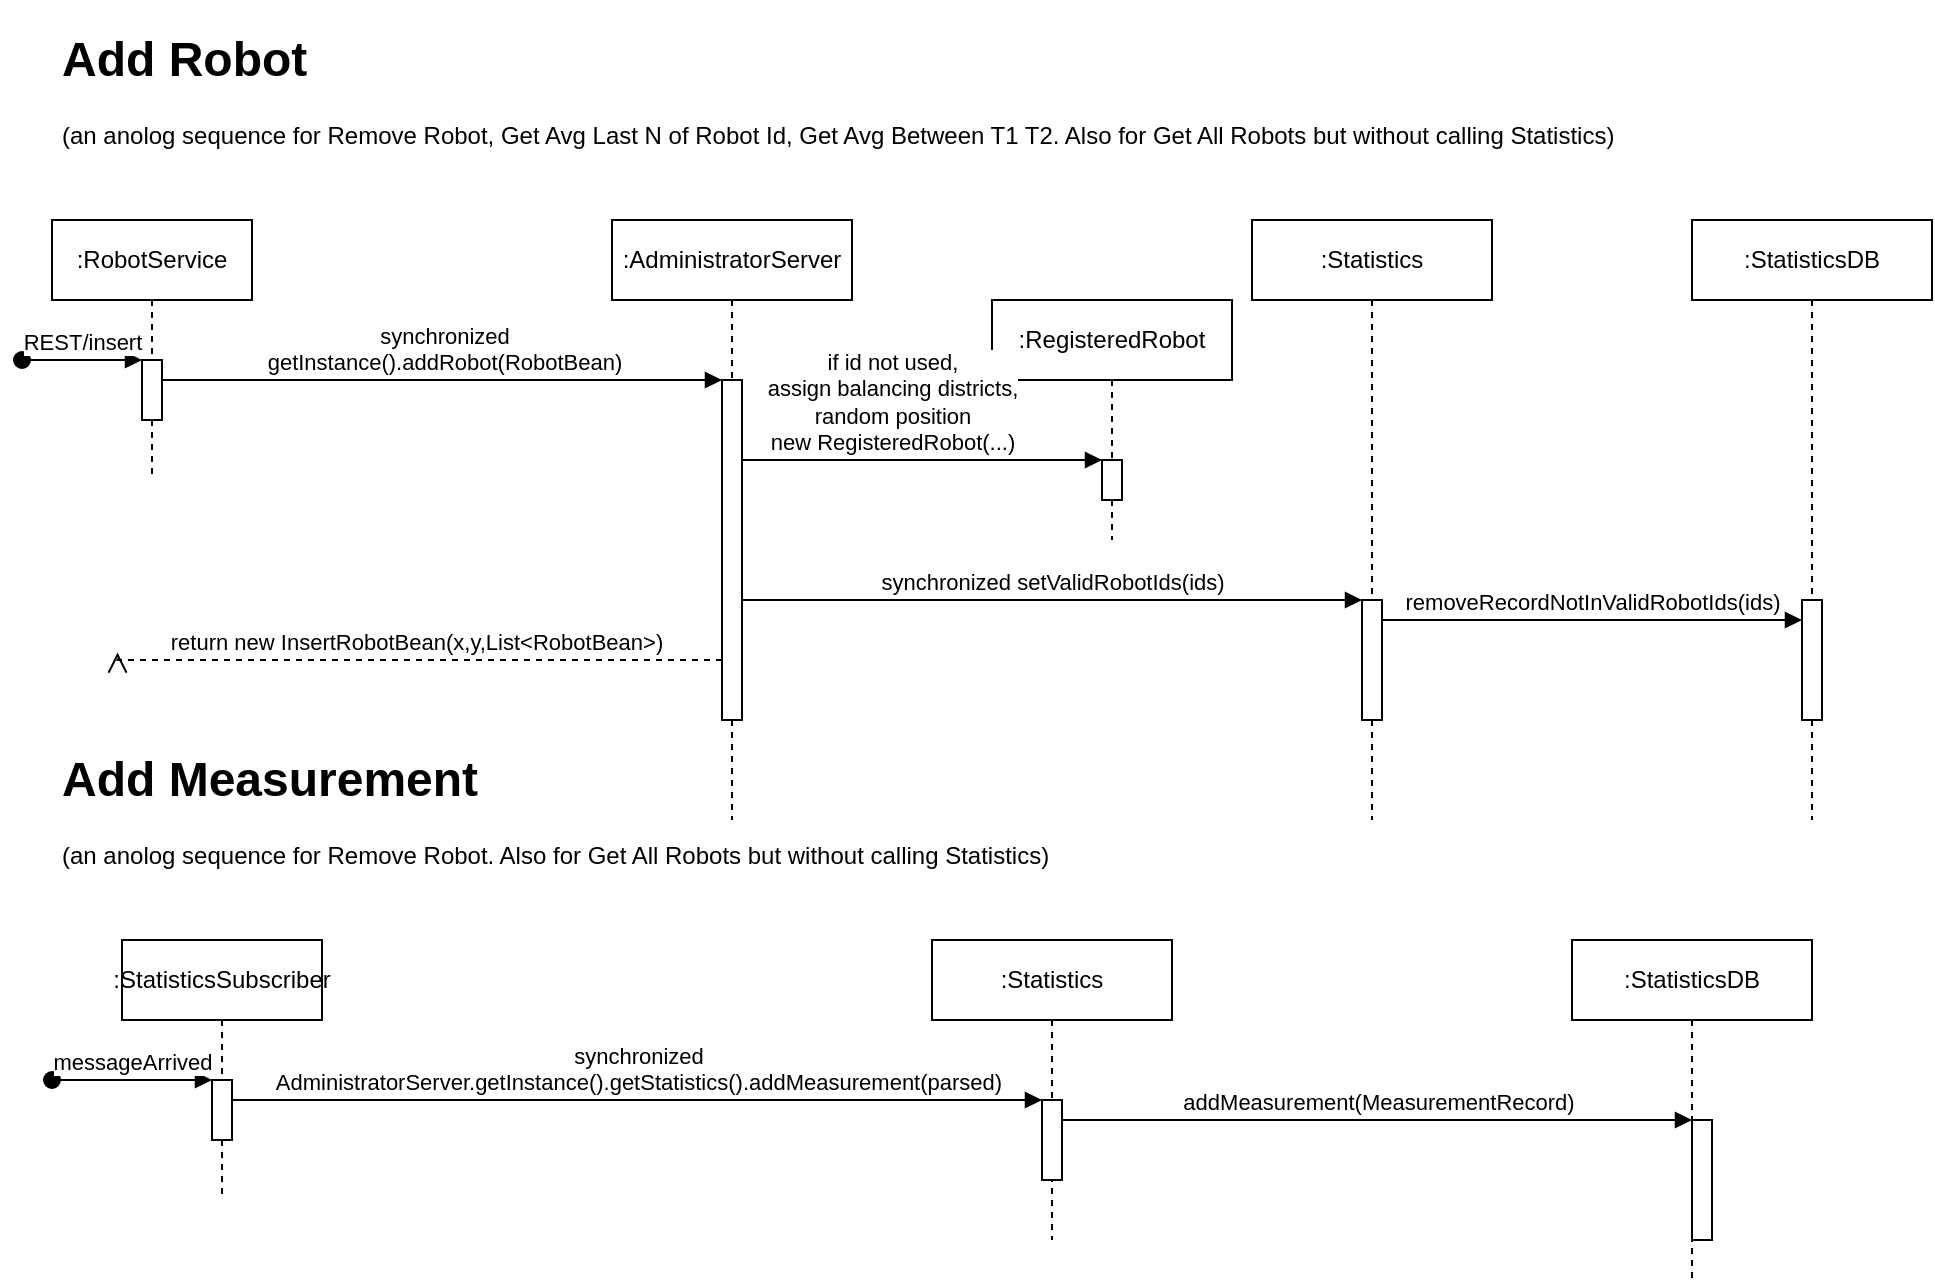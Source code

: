 <mxfile version="21.3.0" type="device">
  <diagram name="Page-1" id="2YBvvXClWsGukQMizWep">
    <mxGraphModel dx="1590" dy="977" grid="1" gridSize="10" guides="1" tooltips="1" connect="1" arrows="1" fold="1" page="1" pageScale="1" pageWidth="850" pageHeight="1100" math="0" shadow="0">
      <root>
        <mxCell id="0" />
        <mxCell id="1" parent="0" />
        <mxCell id="aM9ryv3xv72pqoxQDRHE-1" value=":RobotService" style="shape=umlLifeline;perimeter=lifelinePerimeter;whiteSpace=wrap;html=1;container=0;dropTarget=0;collapsible=0;recursiveResize=0;outlineConnect=0;portConstraint=eastwest;newEdgeStyle={&quot;edgeStyle&quot;:&quot;elbowEdgeStyle&quot;,&quot;elbow&quot;:&quot;vertical&quot;,&quot;curved&quot;:0,&quot;rounded&quot;:0};" parent="1" vertex="1">
          <mxGeometry x="40" y="120" width="100" height="130" as="geometry" />
        </mxCell>
        <mxCell id="aM9ryv3xv72pqoxQDRHE-2" value="" style="html=1;points=[];perimeter=orthogonalPerimeter;outlineConnect=0;targetShapes=umlLifeline;portConstraint=eastwest;newEdgeStyle={&quot;edgeStyle&quot;:&quot;elbowEdgeStyle&quot;,&quot;elbow&quot;:&quot;vertical&quot;,&quot;curved&quot;:0,&quot;rounded&quot;:0};" parent="aM9ryv3xv72pqoxQDRHE-1" vertex="1">
          <mxGeometry x="45" y="70" width="10" height="30" as="geometry" />
        </mxCell>
        <mxCell id="aM9ryv3xv72pqoxQDRHE-3" value="REST/insert" style="html=1;verticalAlign=bottom;startArrow=oval;endArrow=block;startSize=8;edgeStyle=elbowEdgeStyle;elbow=vertical;curved=0;rounded=0;" parent="aM9ryv3xv72pqoxQDRHE-1" target="aM9ryv3xv72pqoxQDRHE-2" edge="1">
          <mxGeometry relative="1" as="geometry">
            <mxPoint x="-15" y="70" as="sourcePoint" />
          </mxGeometry>
        </mxCell>
        <mxCell id="aM9ryv3xv72pqoxQDRHE-5" value=":AdministratorServer" style="shape=umlLifeline;perimeter=lifelinePerimeter;whiteSpace=wrap;html=1;container=0;dropTarget=0;collapsible=0;recursiveResize=0;outlineConnect=0;portConstraint=eastwest;newEdgeStyle={&quot;edgeStyle&quot;:&quot;elbowEdgeStyle&quot;,&quot;elbow&quot;:&quot;vertical&quot;,&quot;curved&quot;:0,&quot;rounded&quot;:0};" parent="1" vertex="1">
          <mxGeometry x="320" y="120" width="120" height="300" as="geometry" />
        </mxCell>
        <mxCell id="aM9ryv3xv72pqoxQDRHE-6" value="" style="html=1;points=[];perimeter=orthogonalPerimeter;outlineConnect=0;targetShapes=umlLifeline;portConstraint=eastwest;newEdgeStyle={&quot;edgeStyle&quot;:&quot;elbowEdgeStyle&quot;,&quot;elbow&quot;:&quot;vertical&quot;,&quot;curved&quot;:0,&quot;rounded&quot;:0};" parent="aM9ryv3xv72pqoxQDRHE-5" vertex="1">
          <mxGeometry x="55" y="80" width="10" height="170" as="geometry" />
        </mxCell>
        <mxCell id="aM9ryv3xv72pqoxQDRHE-7" value="synchronized&lt;br&gt;getInstance().addRobot(RobotBean)" style="html=1;verticalAlign=bottom;endArrow=block;edgeStyle=elbowEdgeStyle;elbow=vertical;curved=0;rounded=0;" parent="1" source="aM9ryv3xv72pqoxQDRHE-2" target="aM9ryv3xv72pqoxQDRHE-6" edge="1">
          <mxGeometry x="0.002" relative="1" as="geometry">
            <mxPoint x="195" y="210" as="sourcePoint" />
            <Array as="points">
              <mxPoint x="180" y="200" />
            </Array>
            <mxPoint as="offset" />
          </mxGeometry>
        </mxCell>
        <mxCell id="DdE8ksDa2P5nUYi92Gh7-1" value=":RegisteredRobot" style="shape=umlLifeline;perimeter=lifelinePerimeter;whiteSpace=wrap;html=1;container=0;dropTarget=0;collapsible=0;recursiveResize=0;outlineConnect=0;portConstraint=eastwest;newEdgeStyle={&quot;edgeStyle&quot;:&quot;elbowEdgeStyle&quot;,&quot;elbow&quot;:&quot;vertical&quot;,&quot;curved&quot;:0,&quot;rounded&quot;:0};" vertex="1" parent="1">
          <mxGeometry x="510" y="160" width="120" height="120" as="geometry" />
        </mxCell>
        <mxCell id="DdE8ksDa2P5nUYi92Gh7-2" value="" style="html=1;points=[];perimeter=orthogonalPerimeter;outlineConnect=0;targetShapes=umlLifeline;portConstraint=eastwest;newEdgeStyle={&quot;edgeStyle&quot;:&quot;elbowEdgeStyle&quot;,&quot;elbow&quot;:&quot;vertical&quot;,&quot;curved&quot;:0,&quot;rounded&quot;:0};" vertex="1" parent="DdE8ksDa2P5nUYi92Gh7-1">
          <mxGeometry x="55" y="80" width="10" height="20" as="geometry" />
        </mxCell>
        <mxCell id="DdE8ksDa2P5nUYi92Gh7-3" value="&lt;h1&gt;Add Robot&lt;/h1&gt;&lt;p&gt;(an anolog sequence for Remove Robot, Get Avg Last N of Robot Id, Get Avg Between T1 T2. Also for Get All Robots but without calling Statistics)&lt;/p&gt;" style="text;html=1;strokeColor=none;fillColor=none;spacing=5;spacingTop=-20;whiteSpace=wrap;overflow=hidden;rounded=0;" vertex="1" parent="1">
          <mxGeometry x="40" y="20" width="920" height="70" as="geometry" />
        </mxCell>
        <mxCell id="DdE8ksDa2P5nUYi92Gh7-9" value="if id not used,&lt;br&gt;assign balancing districts,&lt;br&gt;random position&lt;br&gt;new RegisteredRobot(...)" style="html=1;verticalAlign=bottom;endArrow=block;edgeStyle=elbowEdgeStyle;elbow=vertical;curved=0;rounded=0;" edge="1" parent="1" target="DdE8ksDa2P5nUYi92Gh7-2">
          <mxGeometry x="0.002" width="80" relative="1" as="geometry">
            <mxPoint x="385" y="269.93" as="sourcePoint" />
            <mxPoint x="465" y="269.93" as="targetPoint" />
            <Array as="points">
              <mxPoint x="500" y="240" />
              <mxPoint x="380" y="240" />
              <mxPoint x="360" y="270" />
            </Array>
            <mxPoint as="offset" />
          </mxGeometry>
        </mxCell>
        <mxCell id="DdE8ksDa2P5nUYi92Gh7-10" value=":Statistics" style="shape=umlLifeline;perimeter=lifelinePerimeter;whiteSpace=wrap;html=1;container=0;dropTarget=0;collapsible=0;recursiveResize=0;outlineConnect=0;portConstraint=eastwest;newEdgeStyle={&quot;edgeStyle&quot;:&quot;elbowEdgeStyle&quot;,&quot;elbow&quot;:&quot;vertical&quot;,&quot;curved&quot;:0,&quot;rounded&quot;:0};" vertex="1" parent="1">
          <mxGeometry x="640" y="120" width="120" height="300" as="geometry" />
        </mxCell>
        <mxCell id="DdE8ksDa2P5nUYi92Gh7-11" value="" style="html=1;points=[];perimeter=orthogonalPerimeter;outlineConnect=0;targetShapes=umlLifeline;portConstraint=eastwest;newEdgeStyle={&quot;edgeStyle&quot;:&quot;elbowEdgeStyle&quot;,&quot;elbow&quot;:&quot;vertical&quot;,&quot;curved&quot;:0,&quot;rounded&quot;:0};" vertex="1" parent="DdE8ksDa2P5nUYi92Gh7-10">
          <mxGeometry x="55" y="190" width="10" height="60" as="geometry" />
        </mxCell>
        <mxCell id="DdE8ksDa2P5nUYi92Gh7-12" value="synchronized setValidRobotIds(ids)" style="html=1;verticalAlign=bottom;endArrow=block;edgeStyle=elbowEdgeStyle;elbow=vertical;curved=0;rounded=0;" edge="1" parent="1" source="aM9ryv3xv72pqoxQDRHE-6" target="DdE8ksDa2P5nUYi92Gh7-11">
          <mxGeometry width="80" relative="1" as="geometry">
            <mxPoint x="390" y="310" as="sourcePoint" />
            <mxPoint x="700" y="310" as="targetPoint" />
            <Array as="points">
              <mxPoint x="540" y="310" />
            </Array>
          </mxGeometry>
        </mxCell>
        <mxCell id="DdE8ksDa2P5nUYi92Gh7-13" value=":StatisticsDB" style="shape=umlLifeline;perimeter=lifelinePerimeter;whiteSpace=wrap;html=1;container=0;dropTarget=0;collapsible=0;recursiveResize=0;outlineConnect=0;portConstraint=eastwest;newEdgeStyle={&quot;edgeStyle&quot;:&quot;elbowEdgeStyle&quot;,&quot;elbow&quot;:&quot;vertical&quot;,&quot;curved&quot;:0,&quot;rounded&quot;:0};" vertex="1" parent="1">
          <mxGeometry x="860" y="120" width="120" height="300" as="geometry" />
        </mxCell>
        <mxCell id="DdE8ksDa2P5nUYi92Gh7-14" value="" style="html=1;points=[];perimeter=orthogonalPerimeter;outlineConnect=0;targetShapes=umlLifeline;portConstraint=eastwest;newEdgeStyle={&quot;edgeStyle&quot;:&quot;elbowEdgeStyle&quot;,&quot;elbow&quot;:&quot;vertical&quot;,&quot;curved&quot;:0,&quot;rounded&quot;:0};" vertex="1" parent="DdE8ksDa2P5nUYi92Gh7-13">
          <mxGeometry x="55" y="190" width="10" height="60" as="geometry" />
        </mxCell>
        <mxCell id="DdE8ksDa2P5nUYi92Gh7-15" value="removeRecordNotInValidRobotIds(ids)" style="html=1;verticalAlign=bottom;endArrow=block;edgeStyle=elbowEdgeStyle;elbow=vertical;curved=0;rounded=0;" edge="1" parent="1" source="DdE8ksDa2P5nUYi92Gh7-11" target="DdE8ksDa2P5nUYi92Gh7-14">
          <mxGeometry width="80" relative="1" as="geometry">
            <mxPoint x="720" y="310" as="sourcePoint" />
            <mxPoint x="800" y="310" as="targetPoint" />
            <Array as="points">
              <mxPoint x="810" y="320" />
            </Array>
          </mxGeometry>
        </mxCell>
        <mxCell id="DdE8ksDa2P5nUYi92Gh7-16" value="return new InsertRobotBean(x,y,List&amp;lt;RobotBean&amp;gt;)" style="html=1;verticalAlign=bottom;endArrow=open;dashed=1;endSize=8;edgeStyle=elbowEdgeStyle;elbow=vertical;curved=0;rounded=0;entryX=0.426;entryY=0.541;entryDx=0;entryDy=0;entryPerimeter=0;" edge="1" parent="1" source="aM9ryv3xv72pqoxQDRHE-6">
          <mxGeometry x="0.001" relative="1" as="geometry">
            <mxPoint x="350" y="340" as="sourcePoint" />
            <mxPoint x="72.78" y="336.23" as="targetPoint" />
            <Array as="points">
              <mxPoint x="270" y="340" />
            </Array>
            <mxPoint as="offset" />
          </mxGeometry>
        </mxCell>
        <mxCell id="DdE8ksDa2P5nUYi92Gh7-19" value=":StatisticsSubscriber" style="shape=umlLifeline;perimeter=lifelinePerimeter;whiteSpace=wrap;html=1;container=0;dropTarget=0;collapsible=0;recursiveResize=0;outlineConnect=0;portConstraint=eastwest;newEdgeStyle={&quot;edgeStyle&quot;:&quot;elbowEdgeStyle&quot;,&quot;elbow&quot;:&quot;vertical&quot;,&quot;curved&quot;:0,&quot;rounded&quot;:0};" vertex="1" parent="1">
          <mxGeometry x="75" y="480" width="100" height="130" as="geometry" />
        </mxCell>
        <mxCell id="DdE8ksDa2P5nUYi92Gh7-20" value="" style="html=1;points=[];perimeter=orthogonalPerimeter;outlineConnect=0;targetShapes=umlLifeline;portConstraint=eastwest;newEdgeStyle={&quot;edgeStyle&quot;:&quot;elbowEdgeStyle&quot;,&quot;elbow&quot;:&quot;vertical&quot;,&quot;curved&quot;:0,&quot;rounded&quot;:0};" vertex="1" parent="DdE8ksDa2P5nUYi92Gh7-19">
          <mxGeometry x="45" y="70" width="10" height="30" as="geometry" />
        </mxCell>
        <mxCell id="DdE8ksDa2P5nUYi92Gh7-21" value="messageArrived" style="html=1;verticalAlign=bottom;startArrow=oval;endArrow=block;startSize=8;edgeStyle=elbowEdgeStyle;elbow=vertical;curved=0;rounded=0;" edge="1" parent="DdE8ksDa2P5nUYi92Gh7-19" target="DdE8ksDa2P5nUYi92Gh7-20">
          <mxGeometry relative="1" as="geometry">
            <mxPoint x="-35" y="70" as="sourcePoint" />
          </mxGeometry>
        </mxCell>
        <mxCell id="DdE8ksDa2P5nUYi92Gh7-22" value=":Statistics" style="shape=umlLifeline;perimeter=lifelinePerimeter;whiteSpace=wrap;html=1;container=0;dropTarget=0;collapsible=0;recursiveResize=0;outlineConnect=0;portConstraint=eastwest;newEdgeStyle={&quot;edgeStyle&quot;:&quot;elbowEdgeStyle&quot;,&quot;elbow&quot;:&quot;vertical&quot;,&quot;curved&quot;:0,&quot;rounded&quot;:0};" vertex="1" parent="1">
          <mxGeometry x="480" y="480" width="120" height="150" as="geometry" />
        </mxCell>
        <mxCell id="DdE8ksDa2P5nUYi92Gh7-23" value="" style="html=1;points=[];perimeter=orthogonalPerimeter;outlineConnect=0;targetShapes=umlLifeline;portConstraint=eastwest;newEdgeStyle={&quot;edgeStyle&quot;:&quot;elbowEdgeStyle&quot;,&quot;elbow&quot;:&quot;vertical&quot;,&quot;curved&quot;:0,&quot;rounded&quot;:0};" vertex="1" parent="DdE8ksDa2P5nUYi92Gh7-22">
          <mxGeometry x="55" y="80" width="10" height="40" as="geometry" />
        </mxCell>
        <mxCell id="DdE8ksDa2P5nUYi92Gh7-24" value="synchronized&lt;br&gt;AdministratorServer.getInstance().getStatistics().addMeasurement(parsed)" style="html=1;verticalAlign=bottom;endArrow=block;edgeStyle=elbowEdgeStyle;elbow=vertical;curved=0;rounded=0;" edge="1" parent="1" source="DdE8ksDa2P5nUYi92Gh7-20" target="DdE8ksDa2P5nUYi92Gh7-23">
          <mxGeometry x="0.002" relative="1" as="geometry">
            <mxPoint x="230" y="570" as="sourcePoint" />
            <Array as="points">
              <mxPoint x="215" y="560" />
            </Array>
            <mxPoint as="offset" />
          </mxGeometry>
        </mxCell>
        <mxCell id="DdE8ksDa2P5nUYi92Gh7-29" value=":StatisticsDB" style="shape=umlLifeline;perimeter=lifelinePerimeter;whiteSpace=wrap;html=1;container=0;dropTarget=0;collapsible=0;recursiveResize=0;outlineConnect=0;portConstraint=eastwest;newEdgeStyle={&quot;edgeStyle&quot;:&quot;elbowEdgeStyle&quot;,&quot;elbow&quot;:&quot;vertical&quot;,&quot;curved&quot;:0,&quot;rounded&quot;:0};" vertex="1" parent="1">
          <mxGeometry x="800" y="480" width="120" height="170" as="geometry" />
        </mxCell>
        <mxCell id="DdE8ksDa2P5nUYi92Gh7-30" value="" style="html=1;points=[];perimeter=orthogonalPerimeter;outlineConnect=0;targetShapes=umlLifeline;portConstraint=eastwest;newEdgeStyle={&quot;edgeStyle&quot;:&quot;elbowEdgeStyle&quot;,&quot;elbow&quot;:&quot;vertical&quot;,&quot;curved&quot;:0,&quot;rounded&quot;:0};" vertex="1" parent="DdE8ksDa2P5nUYi92Gh7-29">
          <mxGeometry x="60" y="90" width="10" height="60" as="geometry" />
        </mxCell>
        <mxCell id="DdE8ksDa2P5nUYi92Gh7-31" value="addMeasurement(MeasurementRecord)" style="html=1;verticalAlign=bottom;endArrow=block;edgeStyle=elbowEdgeStyle;elbow=vertical;curved=0;rounded=0;" edge="1" parent="1" source="DdE8ksDa2P5nUYi92Gh7-23" target="DdE8ksDa2P5nUYi92Gh7-30">
          <mxGeometry width="80" relative="1" as="geometry">
            <mxPoint x="550" y="670" as="sourcePoint" />
            <mxPoint x="860" y="670" as="targetPoint" />
            <Array as="points">
              <mxPoint x="650" y="570" />
              <mxPoint x="700" y="670" />
            </Array>
          </mxGeometry>
        </mxCell>
        <mxCell id="DdE8ksDa2P5nUYi92Gh7-36" value="&lt;h1&gt;Add Measurement&lt;/h1&gt;&lt;p&gt;(an anolog sequence for Remove Robot. Also for Get All Robots but without calling Statistics)&lt;/p&gt;" style="text;html=1;strokeColor=none;fillColor=none;spacing=5;spacingTop=-20;whiteSpace=wrap;overflow=hidden;rounded=0;" vertex="1" parent="1">
          <mxGeometry x="40" y="380" width="920" height="70" as="geometry" />
        </mxCell>
      </root>
    </mxGraphModel>
  </diagram>
</mxfile>
